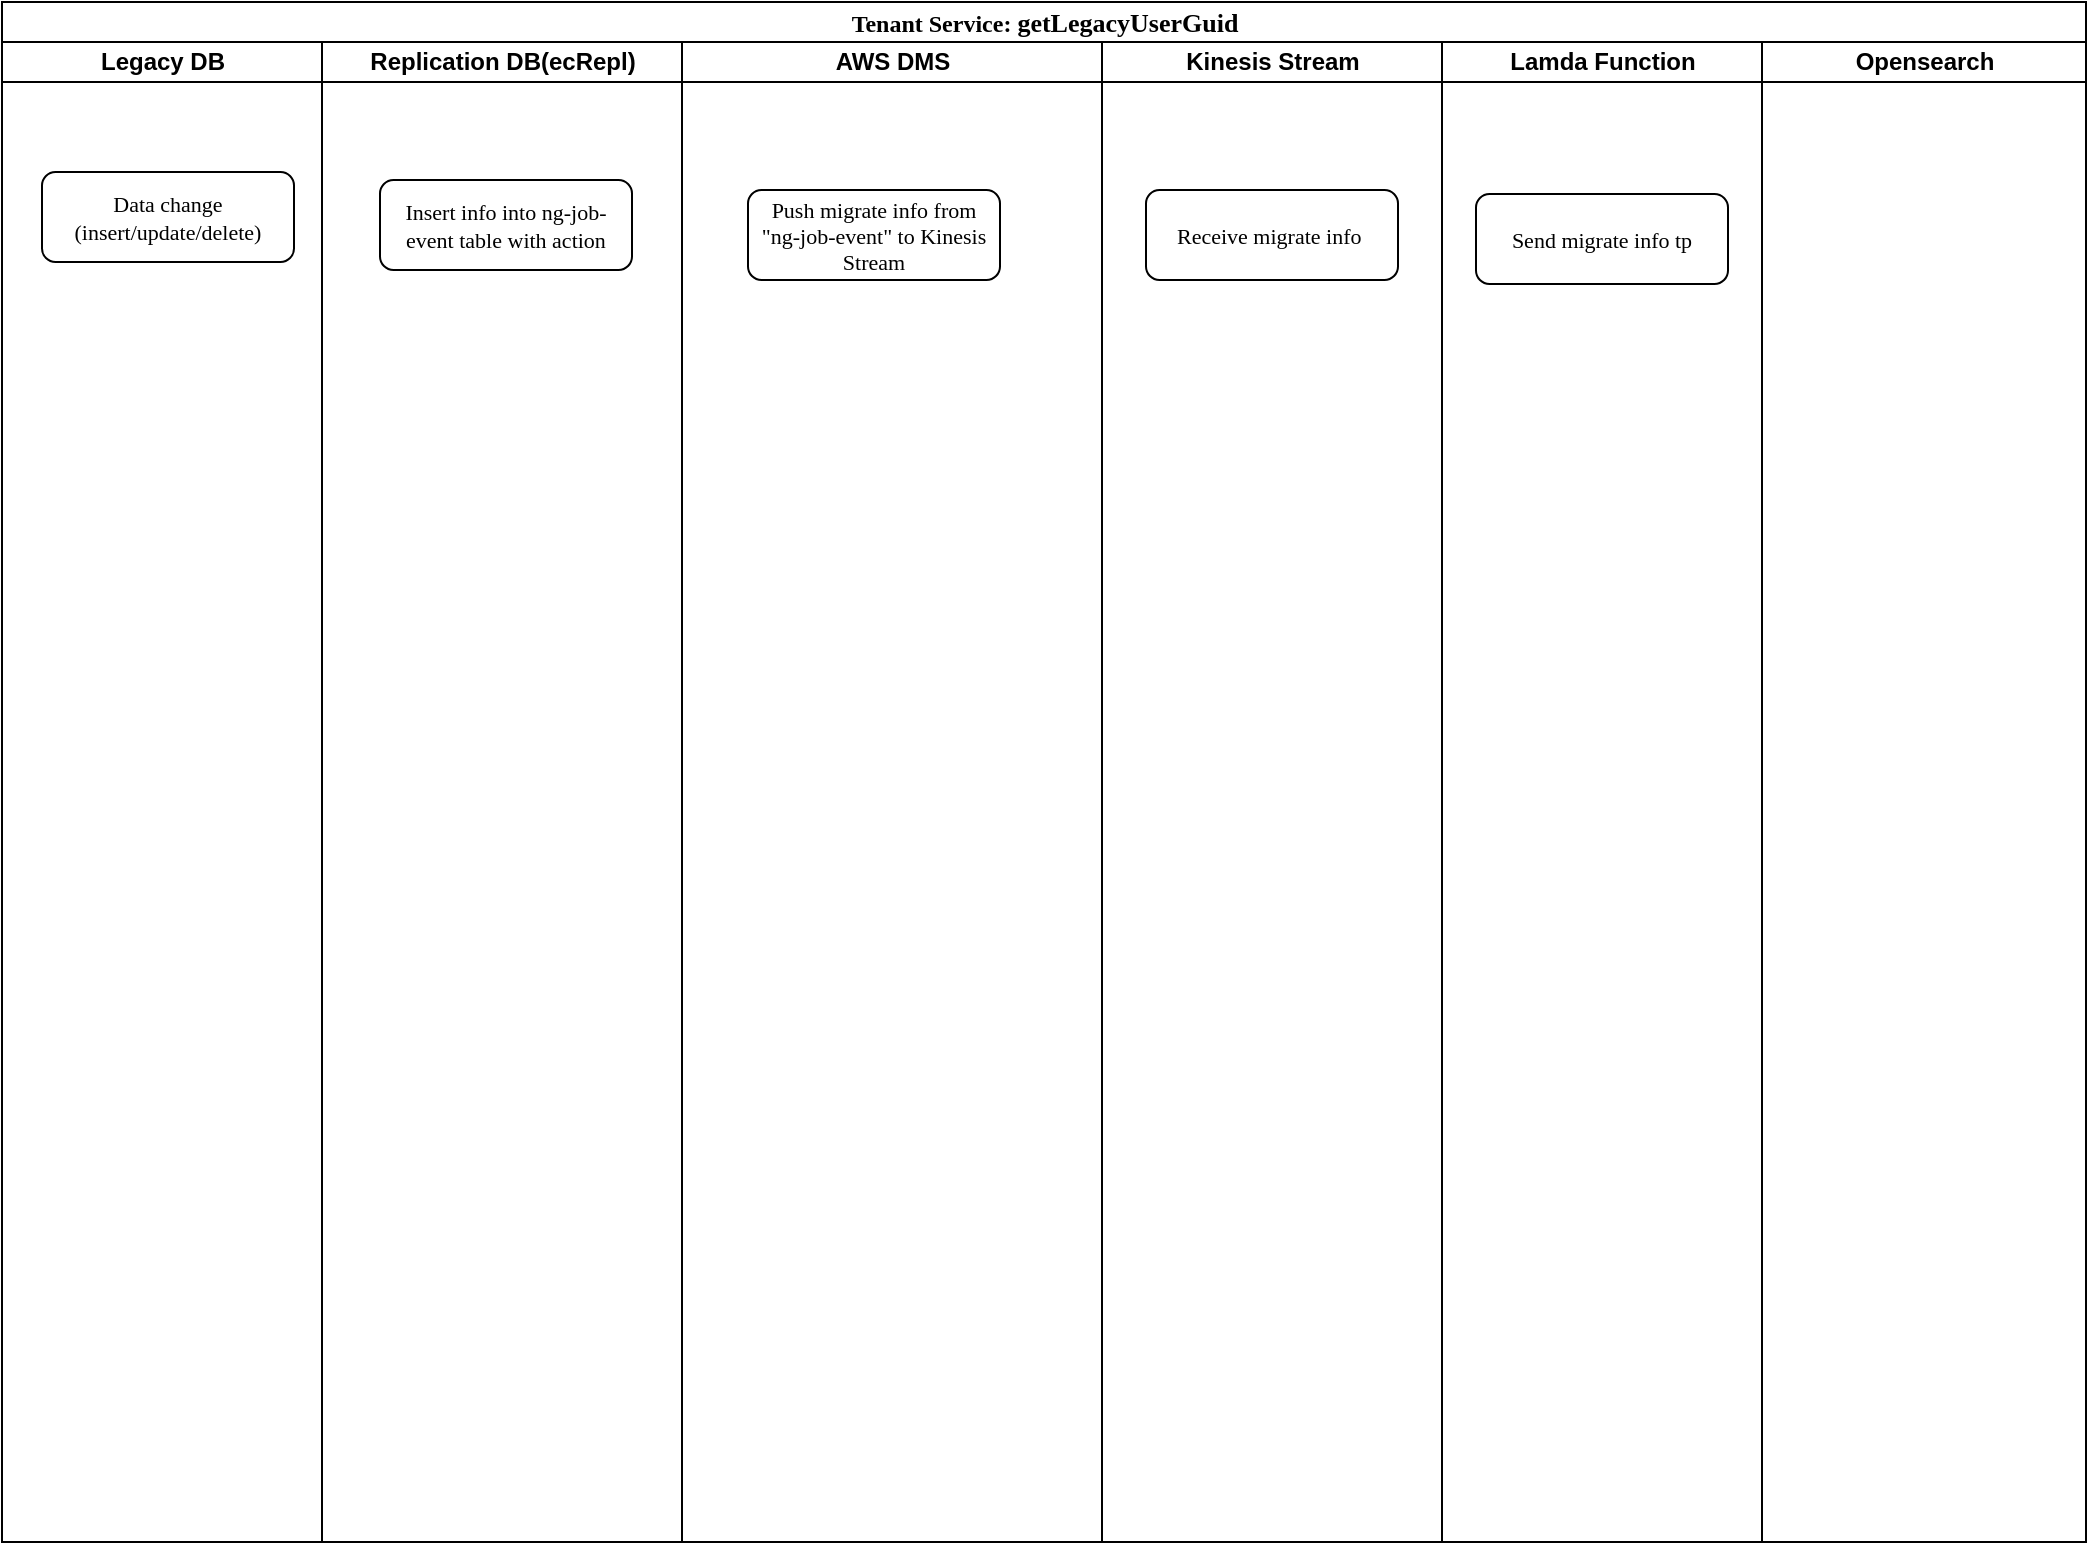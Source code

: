 <mxfile version="22.1.4" type="github">
  <diagram name="Page-1" id="DSoPyIWbP55YHacQINM9">
    <mxGraphModel dx="1235" dy="615" grid="0" gridSize="10" guides="1" tooltips="1" connect="1" arrows="1" fold="1" page="1" pageScale="1" pageWidth="850" pageHeight="1100" math="0" shadow="0">
      <root>
        <mxCell id="0" />
        <mxCell id="1" parent="0" />
        <mxCell id="3KEEtJWLTxbwxkvsGojx-1" value="&lt;font style=&quot;font-size: 12px;&quot;&gt;Tenant Service:&amp;nbsp;&lt;/font&gt;&lt;font style=&quot;font-size: 13px;&quot;&gt;getLegacyUserGuid&lt;/font&gt;" style="swimlane;html=1;childLayout=stackLayout;startSize=20;rounded=0;shadow=0;labelBackgroundColor=none;strokeWidth=1;fontFamily=Verdana;fontSize=8;align=center;" vertex="1" parent="1">
          <mxGeometry x="33" y="65" width="1042" height="770" as="geometry" />
        </mxCell>
        <mxCell id="3KEEtJWLTxbwxkvsGojx-2" value="Legacy DB" style="swimlane;html=1;startSize=20;" vertex="1" parent="3KEEtJWLTxbwxkvsGojx-1">
          <mxGeometry y="20" width="160" height="750" as="geometry" />
        </mxCell>
        <mxCell id="3KEEtJWLTxbwxkvsGojx-4" value="&lt;span style=&quot;font-size: 11px;&quot;&gt;Data change&lt;br&gt;(insert/update/delete)&lt;/span&gt;" style="rounded=1;whiteSpace=wrap;html=1;shadow=0;labelBackgroundColor=none;strokeWidth=1;fontFamily=Verdana;fontSize=8;align=center;" vertex="1" parent="3KEEtJWLTxbwxkvsGojx-2">
          <mxGeometry x="20" y="65" width="126" height="45" as="geometry" />
        </mxCell>
        <mxCell id="3KEEtJWLTxbwxkvsGojx-8" value="Replication DB(ecRepl)" style="swimlane;html=1;startSize=20;" vertex="1" parent="3KEEtJWLTxbwxkvsGojx-1">
          <mxGeometry x="160" y="20" width="180" height="750" as="geometry" />
        </mxCell>
        <mxCell id="3KEEtJWLTxbwxkvsGojx-58" value="&lt;span style=&quot;font-size: 11px;&quot;&gt;Insert info into ng-job-event table with action&lt;/span&gt;" style="rounded=1;whiteSpace=wrap;html=1;shadow=0;labelBackgroundColor=none;strokeWidth=1;fontFamily=Verdana;fontSize=8;align=center;" vertex="1" parent="3KEEtJWLTxbwxkvsGojx-8">
          <mxGeometry x="29" y="69" width="126" height="45" as="geometry" />
        </mxCell>
        <mxCell id="3KEEtJWLTxbwxkvsGojx-20" value="AWS DMS" style="swimlane;html=1;startSize=20;" vertex="1" parent="3KEEtJWLTxbwxkvsGojx-1">
          <mxGeometry x="340" y="20" width="210" height="750" as="geometry" />
        </mxCell>
        <mxCell id="3KEEtJWLTxbwxkvsGojx-59" value="&lt;span style=&quot;font-size: 11px;&quot;&gt;Push migrate info from &quot;ng-job-event&quot; to Kinesis Stream&lt;/span&gt;" style="rounded=1;whiteSpace=wrap;html=1;shadow=0;labelBackgroundColor=none;strokeWidth=1;fontFamily=Verdana;fontSize=8;align=center;" vertex="1" parent="3KEEtJWLTxbwxkvsGojx-20">
          <mxGeometry x="33" y="74" width="126" height="45" as="geometry" />
        </mxCell>
        <mxCell id="3KEEtJWLTxbwxkvsGojx-26" value="Kinesis Stream" style="swimlane;html=1;startSize=20;" vertex="1" parent="3KEEtJWLTxbwxkvsGojx-1">
          <mxGeometry x="550" y="20" width="170" height="750" as="geometry" />
        </mxCell>
        <mxCell id="3KEEtJWLTxbwxkvsGojx-60" value="&lt;span style=&quot;font-size: 11px;&quot;&gt;Receive migrate info&amp;nbsp;&lt;/span&gt;" style="rounded=1;whiteSpace=wrap;html=1;shadow=0;labelBackgroundColor=none;strokeWidth=1;fontFamily=Verdana;fontSize=8;align=center;" vertex="1" parent="3KEEtJWLTxbwxkvsGojx-26">
          <mxGeometry x="22" y="74" width="126" height="45" as="geometry" />
        </mxCell>
        <mxCell id="3KEEtJWLTxbwxkvsGojx-38" value="Lamda Function" style="swimlane;html=1;startSize=20;" vertex="1" parent="3KEEtJWLTxbwxkvsGojx-1">
          <mxGeometry x="720" y="20" width="160" height="750" as="geometry" />
        </mxCell>
        <mxCell id="3KEEtJWLTxbwxkvsGojx-61" value="&lt;span style=&quot;font-size: 11px;&quot;&gt;Send migrate info tp&lt;/span&gt;" style="rounded=1;whiteSpace=wrap;html=1;shadow=0;labelBackgroundColor=none;strokeWidth=1;fontFamily=Verdana;fontSize=8;align=center;" vertex="1" parent="3KEEtJWLTxbwxkvsGojx-38">
          <mxGeometry x="17" y="76" width="126" height="45" as="geometry" />
        </mxCell>
        <mxCell id="3KEEtJWLTxbwxkvsGojx-42" value="Opensearch" style="swimlane;html=1;startSize=20;" vertex="1" parent="3KEEtJWLTxbwxkvsGojx-1">
          <mxGeometry x="880" y="20" width="162" height="750" as="geometry" />
        </mxCell>
      </root>
    </mxGraphModel>
  </diagram>
</mxfile>
